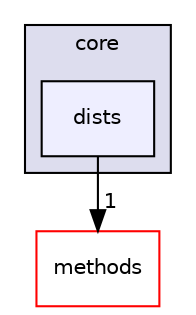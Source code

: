 digraph "src/mlpack/core/dists" {
  compound=true
  node [ fontsize="10", fontname="Helvetica"];
  edge [ labelfontsize="10", labelfontname="Helvetica"];
  subgraph clusterdir_4fe3ec57c84c6ad35450b5bbf87898f0 {
    graph [ bgcolor="#ddddee", pencolor="black", label="core" fontname="Helvetica", fontsize="10", URL="dir_4fe3ec57c84c6ad35450b5bbf87898f0.html"]
  dir_47ddeeba9f5b7b3714cb3f4dfec86c00 [shape=box, label="dists", style="filled", fillcolor="#eeeeff", pencolor="black", URL="dir_47ddeeba9f5b7b3714cb3f4dfec86c00.html"];
  }
  dir_2217eda3f3f128182276a15ca80cc98e [shape=box label="methods" fillcolor="white" style="filled" color="red" URL="dir_2217eda3f3f128182276a15ca80cc98e.html"];
  dir_47ddeeba9f5b7b3714cb3f4dfec86c00->dir_2217eda3f3f128182276a15ca80cc98e [headlabel="1", labeldistance=1.5 headhref="dir_000006_000021.html"];
}
